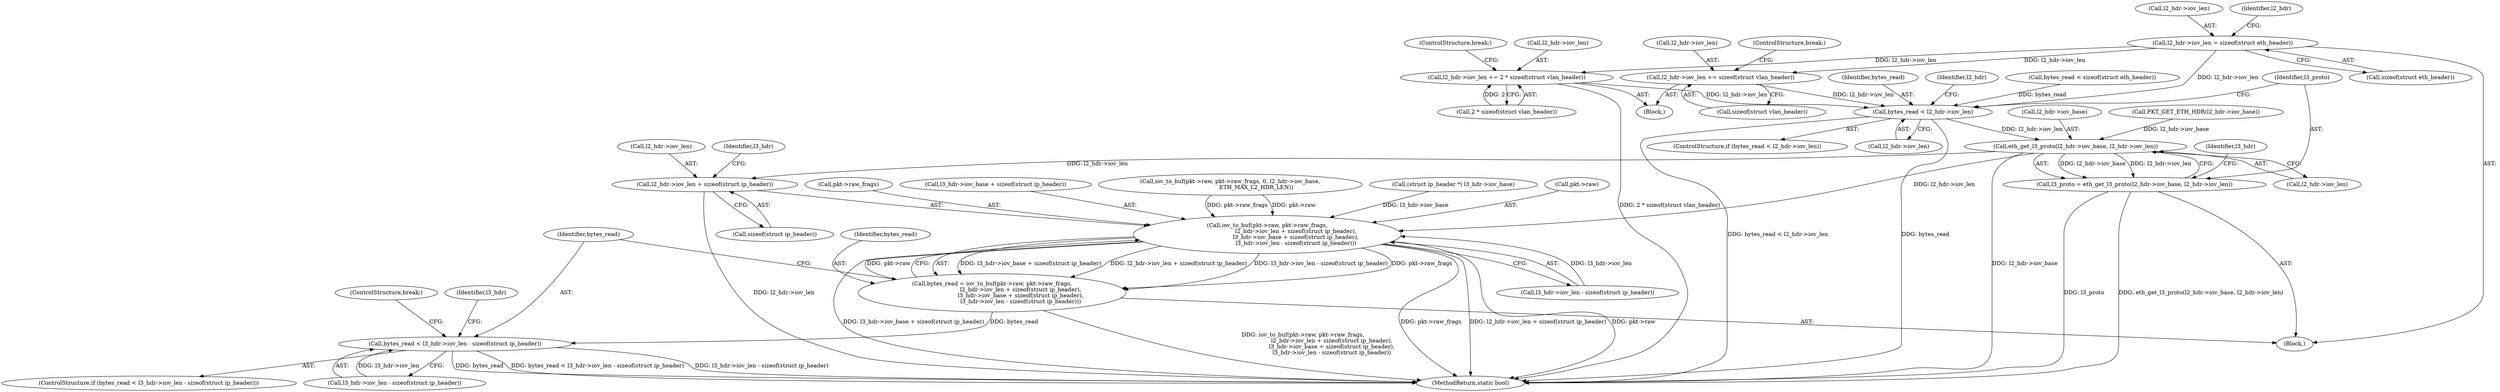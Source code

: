 digraph "0_qemu_a7278b36fcab9af469563bd7b9dadebe2ae25e48_0@API" {
"1000154" [label="(Call,l2_hdr->iov_len = sizeof(struct eth_header))"];
"1000170" [label="(Call,l2_hdr->iov_len += sizeof(struct vlan_header))"];
"1000188" [label="(Call,bytes_read < l2_hdr->iov_len)"];
"1000203" [label="(Call,eth_get_l3_proto(l2_hdr->iov_base, l2_hdr->iov_len))"];
"1000201" [label="(Call,l3_proto = eth_get_l3_proto(l2_hdr->iov_base, l2_hdr->iov_len))"];
"1000231" [label="(Call,iov_to_buf(pkt->raw, pkt->raw_frags,\n                                l2_hdr->iov_len + sizeof(struct ip_header),\n                                l3_hdr->iov_base + sizeof(struct ip_header),\n                                l3_hdr->iov_len - sizeof(struct ip_header)))"];
"1000229" [label="(Call,bytes_read = iov_to_buf(pkt->raw, pkt->raw_frags,\n                                l2_hdr->iov_len + sizeof(struct ip_header),\n                                l3_hdr->iov_base + sizeof(struct ip_header),\n                                l3_hdr->iov_len - sizeof(struct ip_header)))"];
"1000257" [label="(Call,bytes_read < l3_hdr->iov_len - sizeof(struct ip_header))"];
"1000238" [label="(Call,l2_hdr->iov_len + sizeof(struct ip_header))"];
"1000178" [label="(Call,l2_hdr->iov_len += 2 * sizeof(struct vlan_header))"];
"1000202" [label="(Identifier,l3_proto)"];
"1000246" [label="(Identifier,l3_hdr)"];
"1000182" [label="(Call,2 * sizeof(struct vlan_header))"];
"1000170" [label="(Call,l2_hdr->iov_len += sizeof(struct vlan_header))"];
"1000250" [label="(Call,l3_hdr->iov_len - sizeof(struct ip_header))"];
"1000238" [label="(Call,l2_hdr->iov_len + sizeof(struct ip_header))"];
"1000158" [label="(Call,sizeof(struct eth_header))"];
"1000212" [label="(Identifier,l3_hdr)"];
"1000142" [label="(Call,bytes_read < sizeof(struct eth_header))"];
"1000178" [label="(Call,l2_hdr->iov_len += 2 * sizeof(struct vlan_header))"];
"1000174" [label="(Call,sizeof(struct vlan_header))"];
"1000223" [label="(Call,(struct ip_header *) l3_hdr->iov_base)"];
"1000273" [label="(ControlStructure,break;)"];
"1000232" [label="(Call,pkt->raw)"];
"1000186" [label="(ControlStructure,break;)"];
"1000163" [label="(Call,PKT_GET_ETH_HDR(l2_hdr->iov_base))"];
"1000207" [label="(Call,l2_hdr->iov_len)"];
"1000189" [label="(Identifier,bytes_read)"];
"1000239" [label="(Call,l2_hdr->iov_len)"];
"1000235" [label="(Call,pkt->raw_frags)"];
"1000179" [label="(Call,l2_hdr->iov_len)"];
"1000187" [label="(ControlStructure,if (bytes_read < l2_hdr->iov_len))"];
"1000350" [label="(MethodReturn,static bool)"];
"1000256" [label="(ControlStructure,if (bytes_read < l3_hdr->iov_len - sizeof(struct ip_header)))"];
"1000257" [label="(Call,bytes_read < l3_hdr->iov_len - sizeof(struct ip_header))"];
"1000154" [label="(Call,l2_hdr->iov_len = sizeof(struct eth_header))"];
"1000231" [label="(Call,iov_to_buf(pkt->raw, pkt->raw_frags,\n                                l2_hdr->iov_len + sizeof(struct ip_header),\n                                l3_hdr->iov_base + sizeof(struct ip_header),\n                                l3_hdr->iov_len - sizeof(struct ip_header)))"];
"1000190" [label="(Call,l2_hdr->iov_len)"];
"1000155" [label="(Call,l2_hdr->iov_len)"];
"1000196" [label="(Identifier,l2_hdr)"];
"1000203" [label="(Call,eth_get_l3_proto(l2_hdr->iov_base, l2_hdr->iov_len))"];
"1000176" [label="(ControlStructure,break;)"];
"1000204" [label="(Call,l2_hdr->iov_base)"];
"1000188" [label="(Call,bytes_read < l2_hdr->iov_len)"];
"1000165" [label="(Identifier,l2_hdr)"];
"1000244" [label="(Call,l3_hdr->iov_base + sizeof(struct ip_header))"];
"1000230" [label="(Identifier,bytes_read)"];
"1000268" [label="(Identifier,l3_hdr)"];
"1000129" [label="(Call,iov_to_buf(pkt->raw, pkt->raw_frags, 0, l2_hdr->iov_base,\n                             ETH_MAX_L2_HDR_LEN))"];
"1000103" [label="(Block,)"];
"1000201" [label="(Call,l3_proto = eth_get_l3_proto(l2_hdr->iov_base, l2_hdr->iov_len))"];
"1000242" [label="(Call,sizeof(struct ip_header))"];
"1000229" [label="(Call,bytes_read = iov_to_buf(pkt->raw, pkt->raw_frags,\n                                l2_hdr->iov_len + sizeof(struct ip_header),\n                                l3_hdr->iov_base + sizeof(struct ip_header),\n                                l3_hdr->iov_len - sizeof(struct ip_header)))"];
"1000168" [label="(Block,)"];
"1000259" [label="(Call,l3_hdr->iov_len - sizeof(struct ip_header))"];
"1000258" [label="(Identifier,bytes_read)"];
"1000171" [label="(Call,l2_hdr->iov_len)"];
"1000154" -> "1000103"  [label="AST: "];
"1000154" -> "1000158"  [label="CFG: "];
"1000155" -> "1000154"  [label="AST: "];
"1000158" -> "1000154"  [label="AST: "];
"1000165" -> "1000154"  [label="CFG: "];
"1000154" -> "1000170"  [label="DDG: l2_hdr->iov_len"];
"1000154" -> "1000178"  [label="DDG: l2_hdr->iov_len"];
"1000154" -> "1000188"  [label="DDG: l2_hdr->iov_len"];
"1000170" -> "1000168"  [label="AST: "];
"1000170" -> "1000174"  [label="CFG: "];
"1000171" -> "1000170"  [label="AST: "];
"1000174" -> "1000170"  [label="AST: "];
"1000176" -> "1000170"  [label="CFG: "];
"1000170" -> "1000188"  [label="DDG: l2_hdr->iov_len"];
"1000188" -> "1000187"  [label="AST: "];
"1000188" -> "1000190"  [label="CFG: "];
"1000189" -> "1000188"  [label="AST: "];
"1000190" -> "1000188"  [label="AST: "];
"1000196" -> "1000188"  [label="CFG: "];
"1000202" -> "1000188"  [label="CFG: "];
"1000188" -> "1000350"  [label="DDG: bytes_read < l2_hdr->iov_len"];
"1000188" -> "1000350"  [label="DDG: bytes_read"];
"1000142" -> "1000188"  [label="DDG: bytes_read"];
"1000178" -> "1000188"  [label="DDG: l2_hdr->iov_len"];
"1000188" -> "1000203"  [label="DDG: l2_hdr->iov_len"];
"1000203" -> "1000201"  [label="AST: "];
"1000203" -> "1000207"  [label="CFG: "];
"1000204" -> "1000203"  [label="AST: "];
"1000207" -> "1000203"  [label="AST: "];
"1000201" -> "1000203"  [label="CFG: "];
"1000203" -> "1000350"  [label="DDG: l2_hdr->iov_base"];
"1000203" -> "1000201"  [label="DDG: l2_hdr->iov_base"];
"1000203" -> "1000201"  [label="DDG: l2_hdr->iov_len"];
"1000163" -> "1000203"  [label="DDG: l2_hdr->iov_base"];
"1000203" -> "1000231"  [label="DDG: l2_hdr->iov_len"];
"1000203" -> "1000238"  [label="DDG: l2_hdr->iov_len"];
"1000201" -> "1000103"  [label="AST: "];
"1000202" -> "1000201"  [label="AST: "];
"1000212" -> "1000201"  [label="CFG: "];
"1000201" -> "1000350"  [label="DDG: eth_get_l3_proto(l2_hdr->iov_base, l2_hdr->iov_len)"];
"1000201" -> "1000350"  [label="DDG: l3_proto"];
"1000231" -> "1000229"  [label="AST: "];
"1000231" -> "1000250"  [label="CFG: "];
"1000232" -> "1000231"  [label="AST: "];
"1000235" -> "1000231"  [label="AST: "];
"1000238" -> "1000231"  [label="AST: "];
"1000244" -> "1000231"  [label="AST: "];
"1000250" -> "1000231"  [label="AST: "];
"1000229" -> "1000231"  [label="CFG: "];
"1000231" -> "1000350"  [label="DDG: pkt->raw_frags"];
"1000231" -> "1000350"  [label="DDG: l2_hdr->iov_len + sizeof(struct ip_header)"];
"1000231" -> "1000350"  [label="DDG: pkt->raw"];
"1000231" -> "1000350"  [label="DDG: l3_hdr->iov_base + sizeof(struct ip_header)"];
"1000231" -> "1000229"  [label="DDG: l3_hdr->iov_base + sizeof(struct ip_header)"];
"1000231" -> "1000229"  [label="DDG: l2_hdr->iov_len + sizeof(struct ip_header)"];
"1000231" -> "1000229"  [label="DDG: l3_hdr->iov_len - sizeof(struct ip_header)"];
"1000231" -> "1000229"  [label="DDG: pkt->raw_frags"];
"1000231" -> "1000229"  [label="DDG: pkt->raw"];
"1000129" -> "1000231"  [label="DDG: pkt->raw"];
"1000129" -> "1000231"  [label="DDG: pkt->raw_frags"];
"1000223" -> "1000231"  [label="DDG: l3_hdr->iov_base"];
"1000250" -> "1000231"  [label="DDG: l3_hdr->iov_len"];
"1000229" -> "1000103"  [label="AST: "];
"1000230" -> "1000229"  [label="AST: "];
"1000258" -> "1000229"  [label="CFG: "];
"1000229" -> "1000350"  [label="DDG: iov_to_buf(pkt->raw, pkt->raw_frags,\n                                l2_hdr->iov_len + sizeof(struct ip_header),\n                                l3_hdr->iov_base + sizeof(struct ip_header),\n                                l3_hdr->iov_len - sizeof(struct ip_header))"];
"1000229" -> "1000257"  [label="DDG: bytes_read"];
"1000257" -> "1000256"  [label="AST: "];
"1000257" -> "1000259"  [label="CFG: "];
"1000258" -> "1000257"  [label="AST: "];
"1000259" -> "1000257"  [label="AST: "];
"1000268" -> "1000257"  [label="CFG: "];
"1000273" -> "1000257"  [label="CFG: "];
"1000257" -> "1000350"  [label="DDG: l3_hdr->iov_len - sizeof(struct ip_header)"];
"1000257" -> "1000350"  [label="DDG: bytes_read"];
"1000257" -> "1000350"  [label="DDG: bytes_read < l3_hdr->iov_len - sizeof(struct ip_header)"];
"1000259" -> "1000257"  [label="DDG: l3_hdr->iov_len"];
"1000238" -> "1000242"  [label="CFG: "];
"1000239" -> "1000238"  [label="AST: "];
"1000242" -> "1000238"  [label="AST: "];
"1000246" -> "1000238"  [label="CFG: "];
"1000238" -> "1000350"  [label="DDG: l2_hdr->iov_len"];
"1000178" -> "1000168"  [label="AST: "];
"1000178" -> "1000182"  [label="CFG: "];
"1000179" -> "1000178"  [label="AST: "];
"1000182" -> "1000178"  [label="AST: "];
"1000186" -> "1000178"  [label="CFG: "];
"1000178" -> "1000350"  [label="DDG: 2 * sizeof(struct vlan_header)"];
"1000182" -> "1000178"  [label="DDG: 2"];
}
